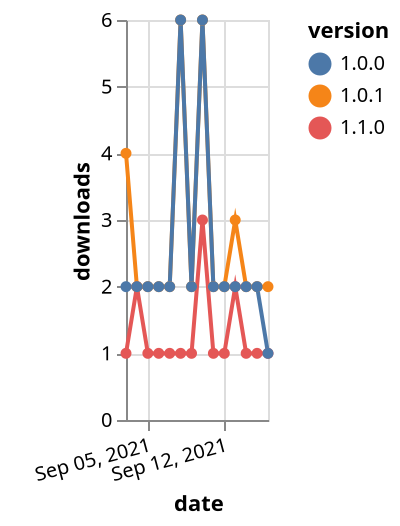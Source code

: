 {"$schema": "https://vega.github.io/schema/vega-lite/v5.json", "description": "A simple bar chart with embedded data.", "data": {"values": [{"date": "2021-09-03", "total": 256, "delta": 1, "version": "1.1.0"}, {"date": "2021-09-04", "total": 258, "delta": 2, "version": "1.1.0"}, {"date": "2021-09-05", "total": 259, "delta": 1, "version": "1.1.0"}, {"date": "2021-09-06", "total": 260, "delta": 1, "version": "1.1.0"}, {"date": "2021-09-07", "total": 261, "delta": 1, "version": "1.1.0"}, {"date": "2021-09-08", "total": 262, "delta": 1, "version": "1.1.0"}, {"date": "2021-09-09", "total": 263, "delta": 1, "version": "1.1.0"}, {"date": "2021-09-10", "total": 266, "delta": 3, "version": "1.1.0"}, {"date": "2021-09-11", "total": 267, "delta": 1, "version": "1.1.0"}, {"date": "2021-09-12", "total": 268, "delta": 1, "version": "1.1.0"}, {"date": "2021-09-13", "total": 270, "delta": 2, "version": "1.1.0"}, {"date": "2021-09-14", "total": 271, "delta": 1, "version": "1.1.0"}, {"date": "2021-09-15", "total": 272, "delta": 1, "version": "1.1.0"}, {"date": "2021-09-16", "total": 273, "delta": 1, "version": "1.1.0"}, {"date": "2021-09-03", "total": 3226, "delta": 4, "version": "1.0.1"}, {"date": "2021-09-04", "total": 3228, "delta": 2, "version": "1.0.1"}, {"date": "2021-09-05", "total": 3230, "delta": 2, "version": "1.0.1"}, {"date": "2021-09-06", "total": 3232, "delta": 2, "version": "1.0.1"}, {"date": "2021-09-07", "total": 3234, "delta": 2, "version": "1.0.1"}, {"date": "2021-09-08", "total": 3240, "delta": 6, "version": "1.0.1"}, {"date": "2021-09-09", "total": 3242, "delta": 2, "version": "1.0.1"}, {"date": "2021-09-10", "total": 3248, "delta": 6, "version": "1.0.1"}, {"date": "2021-09-11", "total": 3250, "delta": 2, "version": "1.0.1"}, {"date": "2021-09-12", "total": 3252, "delta": 2, "version": "1.0.1"}, {"date": "2021-09-13", "total": 3255, "delta": 3, "version": "1.0.1"}, {"date": "2021-09-14", "total": 3257, "delta": 2, "version": "1.0.1"}, {"date": "2021-09-15", "total": 3259, "delta": 2, "version": "1.0.1"}, {"date": "2021-09-16", "total": 3261, "delta": 2, "version": "1.0.1"}, {"date": "2021-09-03", "total": 4161, "delta": 2, "version": "1.0.0"}, {"date": "2021-09-04", "total": 4163, "delta": 2, "version": "1.0.0"}, {"date": "2021-09-05", "total": 4165, "delta": 2, "version": "1.0.0"}, {"date": "2021-09-06", "total": 4167, "delta": 2, "version": "1.0.0"}, {"date": "2021-09-07", "total": 4169, "delta": 2, "version": "1.0.0"}, {"date": "2021-09-08", "total": 4175, "delta": 6, "version": "1.0.0"}, {"date": "2021-09-09", "total": 4177, "delta": 2, "version": "1.0.0"}, {"date": "2021-09-10", "total": 4183, "delta": 6, "version": "1.0.0"}, {"date": "2021-09-11", "total": 4185, "delta": 2, "version": "1.0.0"}, {"date": "2021-09-12", "total": 4187, "delta": 2, "version": "1.0.0"}, {"date": "2021-09-13", "total": 4189, "delta": 2, "version": "1.0.0"}, {"date": "2021-09-14", "total": 4191, "delta": 2, "version": "1.0.0"}, {"date": "2021-09-15", "total": 4193, "delta": 2, "version": "1.0.0"}, {"date": "2021-09-16", "total": 4194, "delta": 1, "version": "1.0.0"}]}, "width": "container", "mark": {"type": "line", "point": {"filled": true}}, "encoding": {"x": {"field": "date", "type": "temporal", "timeUnit": "yearmonthdate", "title": "date", "axis": {"labelAngle": -15}}, "y": {"field": "delta", "type": "quantitative", "title": "downloads"}, "color": {"field": "version", "type": "nominal"}, "tooltip": {"field": "delta"}}}